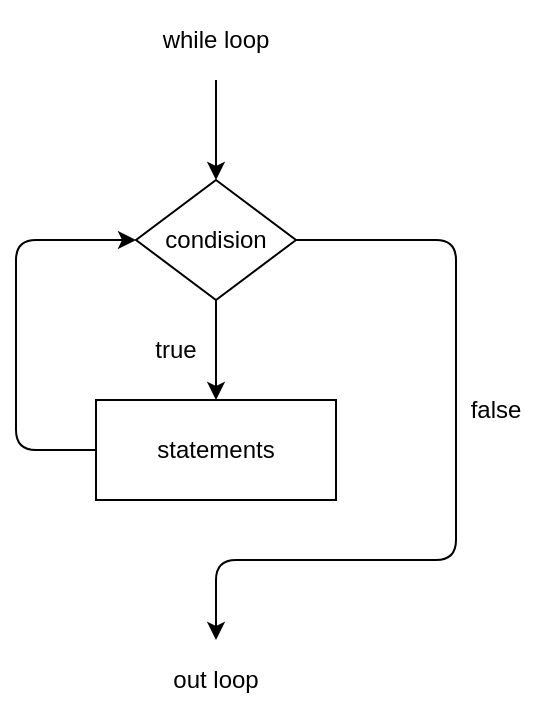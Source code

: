 <mxfile>
    <diagram id="r_0PBiV3iNeumsWNhzWR" name="Page-1">
        <mxGraphModel dx="766" dy="568" grid="1" gridSize="10" guides="1" tooltips="1" connect="1" arrows="1" fold="1" page="1" pageScale="1" pageWidth="850" pageHeight="1100" math="0" shadow="0">
            <root>
                <mxCell id="0"/>
                <mxCell id="1" parent="0"/>
                <mxCell id="2" value="while loop" style="text;strokeColor=none;align=center;fillColor=none;html=1;verticalAlign=middle;whiteSpace=wrap;rounded=0;" vertex="1" parent="1">
                    <mxGeometry x="360" y="80" width="80" height="40" as="geometry"/>
                </mxCell>
                <mxCell id="4" value="statements" style="whiteSpace=wrap;html=1;" vertex="1" parent="1">
                    <mxGeometry x="340" y="280" width="120" height="50" as="geometry"/>
                </mxCell>
                <mxCell id="5" value="condision" style="rhombus;whiteSpace=wrap;html=1;" vertex="1" parent="1">
                    <mxGeometry x="360" y="170" width="80" height="60" as="geometry"/>
                </mxCell>
                <mxCell id="8" value="" style="edgeStyle=none;orthogonalLoop=1;jettySize=auto;html=1;exitX=0.5;exitY=1;exitDx=0;exitDy=0;entryX=0.5;entryY=0;entryDx=0;entryDy=0;" edge="1" parent="1" source="2" target="5">
                    <mxGeometry width="80" relative="1" as="geometry">
                        <mxPoint x="390" y="130" as="sourcePoint"/>
                        <mxPoint x="470" y="290" as="targetPoint"/>
                        <Array as="points"/>
                    </mxGeometry>
                </mxCell>
                <mxCell id="9" value="" style="edgeStyle=none;orthogonalLoop=1;jettySize=auto;html=1;exitX=0;exitY=0.5;exitDx=0;exitDy=0;entryX=0;entryY=0.5;entryDx=0;entryDy=0;" edge="1" parent="1" source="4" target="5">
                    <mxGeometry width="80" relative="1" as="geometry">
                        <mxPoint x="230" y="240" as="sourcePoint"/>
                        <mxPoint x="300" y="200" as="targetPoint"/>
                        <Array as="points">
                            <mxPoint x="300" y="305"/>
                            <mxPoint x="300" y="200"/>
                        </Array>
                    </mxGeometry>
                </mxCell>
                <mxCell id="10" value="" style="edgeStyle=none;orthogonalLoop=1;jettySize=auto;html=1;exitX=1;exitY=0.5;exitDx=0;exitDy=0;" edge="1" parent="1" source="5">
                    <mxGeometry width="80" relative="1" as="geometry">
                        <mxPoint x="450" y="220" as="sourcePoint"/>
                        <mxPoint x="400" y="400" as="targetPoint"/>
                        <Array as="points">
                            <mxPoint x="520" y="200"/>
                            <mxPoint x="520" y="360"/>
                            <mxPoint x="400" y="360"/>
                        </Array>
                    </mxGeometry>
                </mxCell>
                <mxCell id="11" value="out loop" style="text;strokeColor=none;align=center;fillColor=none;html=1;verticalAlign=middle;whiteSpace=wrap;rounded=0;" vertex="1" parent="1">
                    <mxGeometry x="360" y="400" width="80" height="40" as="geometry"/>
                </mxCell>
                <mxCell id="12" value="true" style="text;strokeColor=none;align=center;fillColor=none;html=1;verticalAlign=middle;whiteSpace=wrap;rounded=0;" vertex="1" parent="1">
                    <mxGeometry x="350" y="240" width="60" height="30" as="geometry"/>
                </mxCell>
                <mxCell id="13" value="" style="edgeStyle=none;orthogonalLoop=1;jettySize=auto;html=1;exitX=0.5;exitY=1;exitDx=0;exitDy=0;" edge="1" parent="1" source="5" target="4">
                    <mxGeometry width="80" relative="1" as="geometry">
                        <mxPoint x="390" y="290" as="sourcePoint"/>
                        <mxPoint x="470" y="290" as="targetPoint"/>
                        <Array as="points"/>
                    </mxGeometry>
                </mxCell>
                <mxCell id="14" value="false" style="text;strokeColor=none;align=center;fillColor=none;html=1;verticalAlign=middle;whiteSpace=wrap;rounded=0;" vertex="1" parent="1">
                    <mxGeometry x="510" y="270" width="60" height="30" as="geometry"/>
                </mxCell>
            </root>
        </mxGraphModel>
    </diagram>
</mxfile>